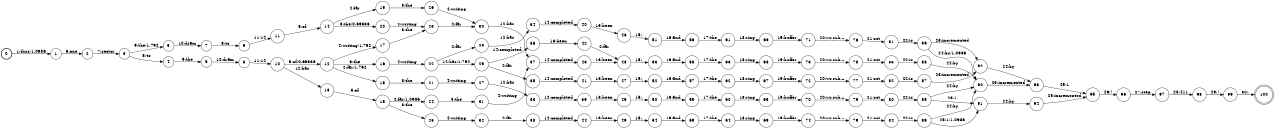 digraph FST {
rankdir = LR;
size = "8.5,11";
label = "";
center = 1;
orientation = Portrait;
ranksep = "0.4";
nodesep = "0.25";
0 [label = "0", shape = circle, style = bold, fontsize = 14]
	0 -> 1 [label = "1:thus/1.0986", fontsize = 14];
1 [label = "1", shape = circle, style = solid, fontsize = 14]
	1 -> 2 [label = "6:one", fontsize = 14];
2 [label = "2", shape = circle, style = solid, fontsize = 14]
	2 -> 3 [label = "7:sector", fontsize = 14];
3 [label = "3", shape = circle, style = solid, fontsize = 14]
	3 -> 4 [label = "8:to", fontsize = 14];
	3 -> 5 [label = "9:the/1.792", fontsize = 14];
4 [label = "4", shape = circle, style = solid, fontsize = 14]
	4 -> 6 [label = "9:the", fontsize = 14];
5 [label = "5", shape = circle, style = solid, fontsize = 14]
	5 -> 7 [label = "10:dram", fontsize = 14];
6 [label = "6", shape = circle, style = solid, fontsize = 14]
	6 -> 8 [label = "10:dram", fontsize = 14];
7 [label = "7", shape = circle, style = solid, fontsize = 14]
	7 -> 9 [label = "8:to", fontsize = 14];
8 [label = "8", shape = circle, style = solid, fontsize = 14]
	8 -> 10 [label = "11:12", fontsize = 14];
9 [label = "9", shape = circle, style = solid, fontsize = 14]
	9 -> 11 [label = "11:12", fontsize = 14];
10 [label = "10", shape = circle, style = solid, fontsize = 14]
	10 -> 12 [label = "5:of/0.69336", fontsize = 14];
	10 -> 13 [label = "12:has", fontsize = 14];
11 [label = "11", shape = circle, style = solid, fontsize = 14]
	11 -> 14 [label = "5:of", fontsize = 14];
12 [label = "12", shape = circle, style = solid, fontsize = 14]
	12 -> 15 [label = "2:far/1.792", fontsize = 14];
	12 -> 17 [label = "4:writing/1.792", fontsize = 14];
	12 -> 16 [label = "3:the", fontsize = 14];
13 [label = "13", shape = circle, style = solid, fontsize = 14]
	13 -> 18 [label = "5:of", fontsize = 14];
14 [label = "14", shape = circle, style = solid, fontsize = 14]
	14 -> 19 [label = "2:far", fontsize = 14];
	14 -> 20 [label = "3:the/0.69336", fontsize = 14];
15 [label = "15", shape = circle, style = solid, fontsize = 14]
	15 -> 21 [label = "3:the", fontsize = 14];
16 [label = "16", shape = circle, style = solid, fontsize = 14]
	16 -> 22 [label = "4:writing", fontsize = 14];
17 [label = "17", shape = circle, style = solid, fontsize = 14]
	17 -> 23 [label = "3:the", fontsize = 14];
18 [label = "18", shape = circle, style = solid, fontsize = 14]
	18 -> 24 [label = "2:far/1.0986", fontsize = 14];
	18 -> 25 [label = "3:the", fontsize = 14];
19 [label = "19", shape = circle, style = solid, fontsize = 14]
	19 -> 26 [label = "3:the", fontsize = 14];
20 [label = "20", shape = circle, style = solid, fontsize = 14]
	20 -> 23 [label = "4:writing", fontsize = 14];
21 [label = "21", shape = circle, style = solid, fontsize = 14]
	21 -> 27 [label = "4:writing", fontsize = 14];
22 [label = "22", shape = circle, style = solid, fontsize = 14]
	22 -> 28 [label = "2:far", fontsize = 14];
	22 -> 29 [label = "12:has/1.792", fontsize = 14];
23 [label = "23", shape = circle, style = solid, fontsize = 14]
	23 -> 30 [label = "2:far", fontsize = 14];
24 [label = "24", shape = circle, style = solid, fontsize = 14]
	24 -> 31 [label = "3:the", fontsize = 14];
25 [label = "25", shape = circle, style = solid, fontsize = 14]
	25 -> 32 [label = "4:writing", fontsize = 14];
26 [label = "26", shape = circle, style = solid, fontsize = 14]
	26 -> 30 [label = "4:writing", fontsize = 14];
27 [label = "27", shape = circle, style = solid, fontsize = 14]
	27 -> 33 [label = "12:has", fontsize = 14];
28 [label = "28", shape = circle, style = solid, fontsize = 14]
	28 -> 34 [label = "12:has", fontsize = 14];
29 [label = "29", shape = circle, style = solid, fontsize = 14]
	29 -> 35 [label = "2:far", fontsize = 14];
	29 -> 36 [label = "14:completed", fontsize = 14];
30 [label = "30", shape = circle, style = solid, fontsize = 14]
	30 -> 37 [label = "12:has", fontsize = 14];
31 [label = "31", shape = circle, style = solid, fontsize = 14]
	31 -> 37 [label = "4:writing", fontsize = 14];
32 [label = "32", shape = circle, style = solid, fontsize = 14]
	32 -> 38 [label = "2:far", fontsize = 14];
33 [label = "33", shape = circle, style = solid, fontsize = 14]
	33 -> 39 [label = "14:completed", fontsize = 14];
34 [label = "34", shape = circle, style = solid, fontsize = 14]
	34 -> 40 [label = "14:completed", fontsize = 14];
35 [label = "35", shape = circle, style = solid, fontsize = 14]
	35 -> 41 [label = "14:completed", fontsize = 14];
36 [label = "36", shape = circle, style = solid, fontsize = 14]
	36 -> 42 [label = "13:been", fontsize = 14];
37 [label = "37", shape = circle, style = solid, fontsize = 14]
	37 -> 43 [label = "14:completed", fontsize = 14];
38 [label = "38", shape = circle, style = solid, fontsize = 14]
	38 -> 44 [label = "14:completed", fontsize = 14];
39 [label = "39", shape = circle, style = solid, fontsize = 14]
	39 -> 45 [label = "13:been", fontsize = 14];
40 [label = "40", shape = circle, style = solid, fontsize = 14]
	40 -> 46 [label = "13:been", fontsize = 14];
41 [label = "41", shape = circle, style = solid, fontsize = 14]
	41 -> 47 [label = "13:been", fontsize = 14];
42 [label = "42", shape = circle, style = solid, fontsize = 14]
	42 -> 48 [label = "2:far", fontsize = 14];
43 [label = "43", shape = circle, style = solid, fontsize = 14]
	43 -> 48 [label = "13:been", fontsize = 14];
44 [label = "44", shape = circle, style = solid, fontsize = 14]
	44 -> 49 [label = "13:been", fontsize = 14];
45 [label = "45", shape = circle, style = solid, fontsize = 14]
	45 -> 50 [label = "15:,", fontsize = 14];
46 [label = "46", shape = circle, style = solid, fontsize = 14]
	46 -> 51 [label = "15:,", fontsize = 14];
47 [label = "47", shape = circle, style = solid, fontsize = 14]
	47 -> 52 [label = "15:,", fontsize = 14];
48 [label = "48", shape = circle, style = solid, fontsize = 14]
	48 -> 53 [label = "15:,", fontsize = 14];
49 [label = "49", shape = circle, style = solid, fontsize = 14]
	49 -> 54 [label = "15:,", fontsize = 14];
50 [label = "50", shape = circle, style = solid, fontsize = 14]
	50 -> 55 [label = "16:and", fontsize = 14];
51 [label = "51", shape = circle, style = solid, fontsize = 14]
	51 -> 56 [label = "16:and", fontsize = 14];
52 [label = "52", shape = circle, style = solid, fontsize = 14]
	52 -> 57 [label = "16:and", fontsize = 14];
53 [label = "53", shape = circle, style = solid, fontsize = 14]
	53 -> 58 [label = "16:and", fontsize = 14];
54 [label = "54", shape = circle, style = solid, fontsize = 14]
	54 -> 59 [label = "16:and", fontsize = 14];
55 [label = "55", shape = circle, style = solid, fontsize = 14]
	55 -> 60 [label = "17:the", fontsize = 14];
56 [label = "56", shape = circle, style = solid, fontsize = 14]
	56 -> 61 [label = "17:the", fontsize = 14];
57 [label = "57", shape = circle, style = solid, fontsize = 14]
	57 -> 62 [label = "17:the", fontsize = 14];
58 [label = "58", shape = circle, style = solid, fontsize = 14]
	58 -> 63 [label = "17:the", fontsize = 14];
59 [label = "59", shape = circle, style = solid, fontsize = 14]
	59 -> 64 [label = "17:the", fontsize = 14];
60 [label = "60", shape = circle, style = solid, fontsize = 14]
	60 -> 65 [label = "18:ring", fontsize = 14];
61 [label = "61", shape = circle, style = solid, fontsize = 14]
	61 -> 66 [label = "18:ring", fontsize = 14];
62 [label = "62", shape = circle, style = solid, fontsize = 14]
	62 -> 67 [label = "18:ring", fontsize = 14];
63 [label = "63", shape = circle, style = solid, fontsize = 14]
	63 -> 68 [label = "18:ring", fontsize = 14];
64 [label = "64", shape = circle, style = solid, fontsize = 14]
	64 -> 69 [label = "18:ring", fontsize = 14];
65 [label = "65", shape = circle, style = solid, fontsize = 14]
	65 -> 70 [label = "19:buffer", fontsize = 14];
66 [label = "66", shape = circle, style = solid, fontsize = 14]
	66 -> 71 [label = "19:buffer", fontsize = 14];
67 [label = "67", shape = circle, style = solid, fontsize = 14]
	67 -> 72 [label = "19:buffer", fontsize = 14];
68 [label = "68", shape = circle, style = solid, fontsize = 14]
	68 -> 73 [label = "19:buffer", fontsize = 14];
69 [label = "69", shape = circle, style = solid, fontsize = 14]
	69 -> 74 [label = "19:buffer", fontsize = 14];
70 [label = "70", shape = circle, style = solid, fontsize = 14]
	70 -> 75 [label = "20:wr.sub.--", fontsize = 14];
71 [label = "71", shape = circle, style = solid, fontsize = 14]
	71 -> 76 [label = "20:wr.sub.--", fontsize = 14];
72 [label = "72", shape = circle, style = solid, fontsize = 14]
	72 -> 77 [label = "20:wr.sub.--", fontsize = 14];
73 [label = "73", shape = circle, style = solid, fontsize = 14]
	73 -> 78 [label = "20:wr.sub.--", fontsize = 14];
74 [label = "74", shape = circle, style = solid, fontsize = 14]
	74 -> 79 [label = "20:wr.sub.--", fontsize = 14];
75 [label = "75", shape = circle, style = solid, fontsize = 14]
	75 -> 80 [label = "21:sct", fontsize = 14];
76 [label = "76", shape = circle, style = solid, fontsize = 14]
	76 -> 81 [label = "21:sct", fontsize = 14];
77 [label = "77", shape = circle, style = solid, fontsize = 14]
	77 -> 82 [label = "21:sct", fontsize = 14];
78 [label = "78", shape = circle, style = solid, fontsize = 14]
	78 -> 83 [label = "21:sct", fontsize = 14];
79 [label = "79", shape = circle, style = solid, fontsize = 14]
	79 -> 84 [label = "21:sct", fontsize = 14];
80 [label = "80", shape = circle, style = solid, fontsize = 14]
	80 -> 85 [label = "22:is", fontsize = 14];
81 [label = "81", shape = circle, style = solid, fontsize = 14]
	81 -> 86 [label = "22:is", fontsize = 14];
82 [label = "82", shape = circle, style = solid, fontsize = 14]
	82 -> 87 [label = "22:is", fontsize = 14];
83 [label = "83", shape = circle, style = solid, fontsize = 14]
	83 -> 88 [label = "22:is", fontsize = 14];
84 [label = "84", shape = circle, style = solid, fontsize = 14]
	84 -> 89 [label = "22:is", fontsize = 14];
85 [label = "85", shape = circle, style = solid, fontsize = 14]
	85 -> 90 [label = "24:by", fontsize = 14];
	85 -> 91 [label = "25:1", fontsize = 14];
86 [label = "86", shape = circle, style = solid, fontsize = 14]
	86 -> 92 [label = "23:incremented", fontsize = 14];
	86 -> 90 [label = "24:by/1.0986", fontsize = 14];
87 [label = "87", shape = circle, style = solid, fontsize = 14]
	87 -> 92 [label = "23:incremented", fontsize = 14];
88 [label = "88", shape = circle, style = solid, fontsize = 14]
	88 -> 90 [label = "24:by", fontsize = 14];
89 [label = "89", shape = circle, style = solid, fontsize = 14]
	89 -> 90 [label = "24:by", fontsize = 14];
	89 -> 91 [label = "25:1/1.0986", fontsize = 14];
90 [label = "90", shape = circle, style = solid, fontsize = 14]
	90 -> 93 [label = "23:incremented", fontsize = 14];
91 [label = "91", shape = circle, style = solid, fontsize = 14]
	91 -> 94 [label = "24:by", fontsize = 14];
92 [label = "92", shape = circle, style = solid, fontsize = 14]
	92 -> 93 [label = "24:by", fontsize = 14];
93 [label = "93", shape = circle, style = solid, fontsize = 14]
	93 -> 95 [label = "25:1", fontsize = 14];
94 [label = "94", shape = circle, style = solid, fontsize = 14]
	94 -> 95 [label = "23:incremented", fontsize = 14];
95 [label = "95", shape = circle, style = solid, fontsize = 14]
	95 -> 96 [label = "26:(", fontsize = 14];
96 [label = "96", shape = circle, style = solid, fontsize = 14]
	96 -> 97 [label = "27:step", fontsize = 14];
97 [label = "97", shape = circle, style = solid, fontsize = 14]
	97 -> 98 [label = "28:411", fontsize = 14];
98 [label = "98", shape = circle, style = solid, fontsize = 14]
	98 -> 99 [label = "29:)", fontsize = 14];
99 [label = "99", shape = circle, style = solid, fontsize = 14]
	99 -> 100 [label = "30:.", fontsize = 14];
100 [label = "100", shape = doublecircle, style = solid, fontsize = 14]
}
